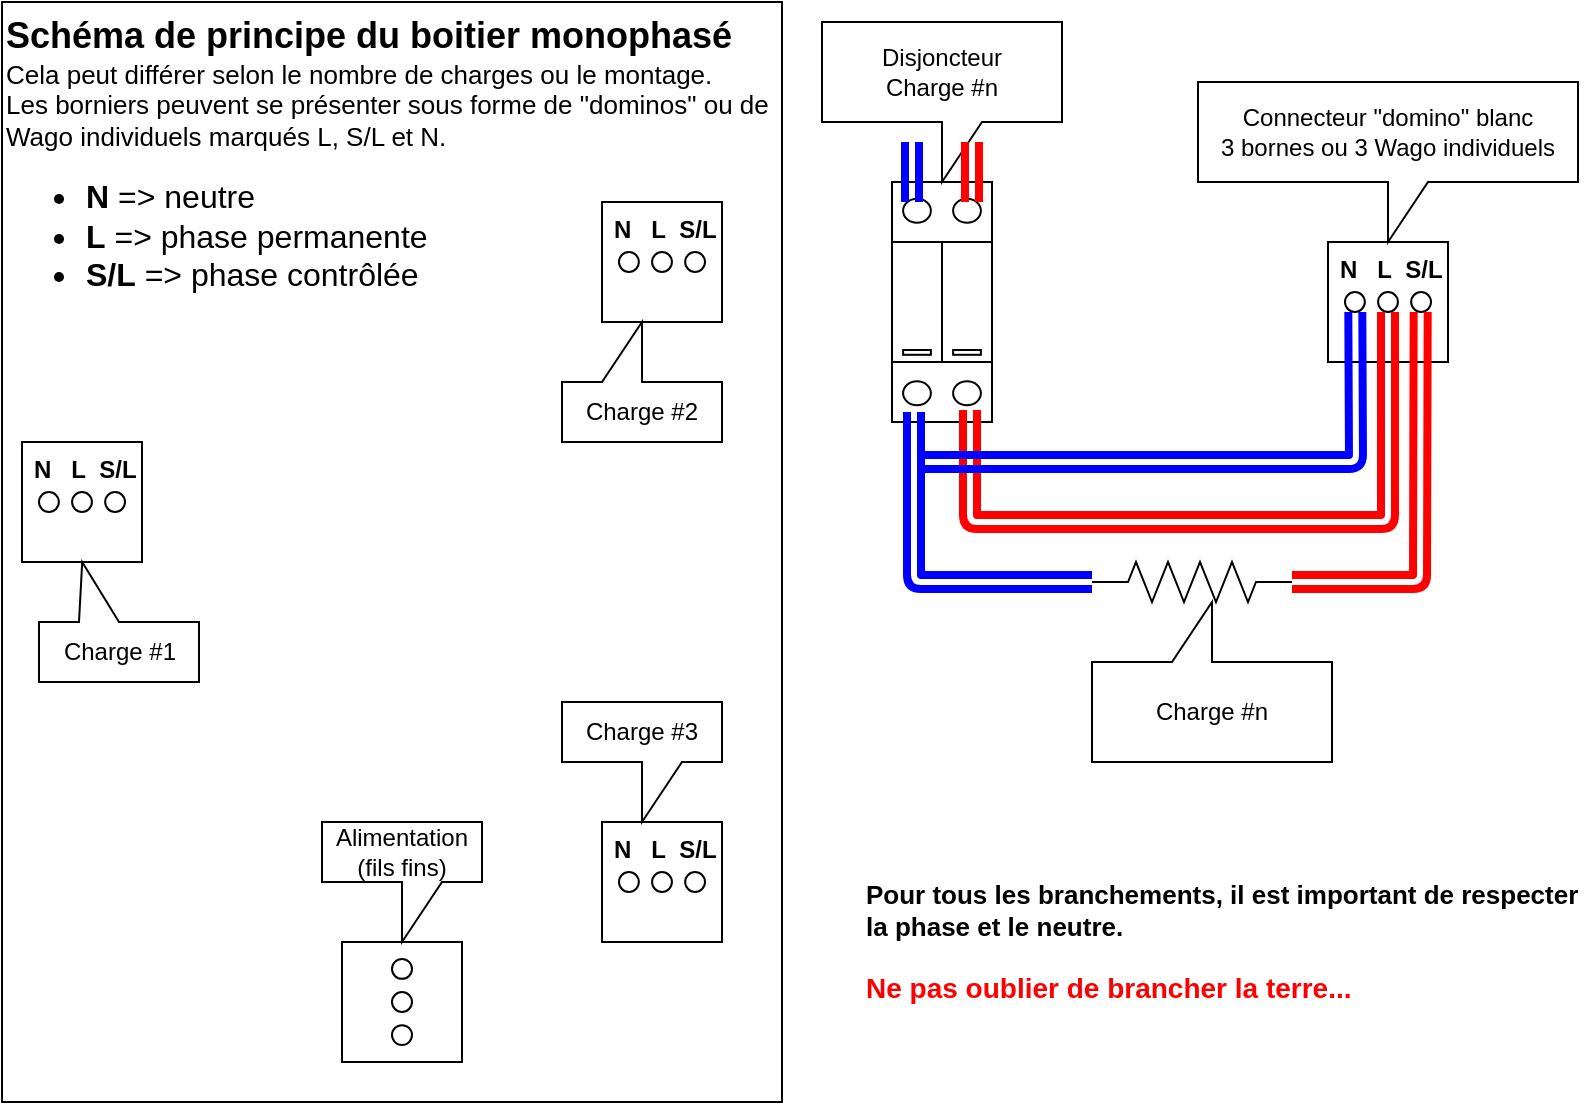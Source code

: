 <mxfile version="16.5.1" type="device"><diagram name="Page-1" id="7e0a89b8-554c-2b80-1dc8-d5c74ca68de4"><mxGraphModel dx="1102" dy="985" grid="1" gridSize="10" guides="1" tooltips="1" connect="1" arrows="1" fold="1" page="1" pageScale="1" pageWidth="827" pageHeight="583" background="#ffffff" math="0" shadow="0"><root><mxCell id="0"/><mxCell id="1" parent="0"/><mxCell id="nm547ZjQrcTAWtDK7rr3-16" value="&lt;div&gt;&lt;b style=&quot;font-size: 18px&quot;&gt;Schéma de principe du boitier monophasé&lt;/b&gt;&lt;/div&gt;&lt;font style=&quot;font-size: 13px&quot;&gt;&lt;div&gt;&lt;span&gt;Cela peut différer selon le nombre de charges ou le montage.&lt;/span&gt;&lt;/div&gt;Les borniers peuvent se présenter sous forme de &quot;dominos&quot; ou de Wago individuels marqués L, S/L et N.&lt;br&gt;&lt;ul&gt;&lt;li style=&quot;font-size: 16px&quot;&gt;&lt;font style=&quot;font-size: 16px&quot;&gt;&lt;b&gt;N&lt;/b&gt; =&amp;gt; neutre&lt;/font&gt;&lt;/li&gt;&lt;li style=&quot;font-size: 16px&quot;&gt;&lt;font style=&quot;font-size: 16px&quot;&gt;&lt;b&gt;L&lt;/b&gt; =&amp;gt; phase permanente&lt;/font&gt;&lt;/li&gt;&lt;li style=&quot;font-size: 16px&quot;&gt;&lt;font style=&quot;font-size: 16px&quot;&gt;&lt;b&gt;S/L&lt;/b&gt; =&amp;gt; phase contrôlée&lt;/font&gt;&lt;/li&gt;&lt;/ul&gt;&lt;/font&gt;" style="rounded=0;whiteSpace=wrap;html=1;verticalAlign=top;align=left;" parent="1" vertex="1"><mxGeometry x="10" y="10" width="390" height="550" as="geometry"/></mxCell><mxCell id="P47pTHpwBbHtv2b1lyid-33" value="" style="group;verticalAlign=top;" parent="1" vertex="1" connectable="0"><mxGeometry x="420" y="20" width="378" height="370" as="geometry"/></mxCell><mxCell id="nm547ZjQrcTAWtDK7rr3-2" value="&lt;b&gt;&amp;nbsp;N&amp;nbsp; &amp;nbsp;L&amp;nbsp; S/L&lt;/b&gt;" style="whiteSpace=wrap;html=1;aspect=fixed;verticalAlign=top;" parent="P47pTHpwBbHtv2b1lyid-33" vertex="1"><mxGeometry x="253" y="110" width="60" height="60" as="geometry"/></mxCell><mxCell id="nm547ZjQrcTAWtDK7rr3-1" value="" style="verticalLabelPosition=bottom;shadow=0;dashed=0;align=center;html=1;verticalAlign=top;shape=mxgraph.electrical.transmission.terminal_3_phase;pointerEvents=1;" parent="P47pTHpwBbHtv2b1lyid-33" vertex="1"><mxGeometry x="261.5" y="135" width="43" height="10" as="geometry"/></mxCell><mxCell id="nm547ZjQrcTAWtDK7rr3-4" value="Connecteur &quot;domino&quot; blanc&lt;br&gt;3 bornes ou 3 Wago individuels" style="shape=callout;whiteSpace=wrap;html=1;perimeter=calloutPerimeter;" parent="P47pTHpwBbHtv2b1lyid-33" vertex="1"><mxGeometry x="188" y="30" width="190" height="80" as="geometry"/></mxCell><mxCell id="nm547ZjQrcTAWtDK7rr3-5" value="" style="verticalLabelPosition=bottom;dashed=0;shadow=0;html=1;align=center;verticalAlign=top;shape=mxgraph.cabinets.surge_protection_2p;" parent="P47pTHpwBbHtv2b1lyid-33" vertex="1"><mxGeometry x="35" y="80" width="50" height="120" as="geometry"/></mxCell><mxCell id="nm547ZjQrcTAWtDK7rr3-6" value="Disjoncteur&lt;br&gt;Charge #n" style="shape=callout;whiteSpace=wrap;html=1;perimeter=calloutPerimeter;" parent="P47pTHpwBbHtv2b1lyid-33" vertex="1"><mxGeometry width="120" height="80" as="geometry"/></mxCell><mxCell id="nm547ZjQrcTAWtDK7rr3-7" value="" style="pointerEvents=1;verticalLabelPosition=bottom;shadow=0;dashed=0;align=center;html=1;verticalAlign=top;shape=mxgraph.electrical.resistors.resistor_2;" parent="P47pTHpwBbHtv2b1lyid-33" vertex="1"><mxGeometry x="135" y="270" width="100" height="20" as="geometry"/></mxCell><mxCell id="nm547ZjQrcTAWtDK7rr3-8" value="Charge #n" style="shape=callout;whiteSpace=wrap;html=1;perimeter=calloutPerimeter;direction=west;" parent="P47pTHpwBbHtv2b1lyid-33" vertex="1"><mxGeometry x="135" y="290" width="120" height="80" as="geometry"/></mxCell><mxCell id="nm547ZjQrcTAWtDK7rr3-9" value="" style="shape=link;html=1;exitX=0.78;exitY=0.95;exitDx=0;exitDy=0;exitPerimeter=0;entryX=0.5;entryY=1;entryDx=0;entryDy=0;entryPerimeter=0;fillColor=#a20025;shadow=0;strokeWidth=4;strokeColor=#FF0000;" parent="P47pTHpwBbHtv2b1lyid-33" source="nm547ZjQrcTAWtDK7rr3-5" target="nm547ZjQrcTAWtDK7rr3-1" edge="1"><mxGeometry width="100" relative="1" as="geometry"><mxPoint x="415" y="220" as="sourcePoint"/><mxPoint x="515" y="220" as="targetPoint"/><Array as="points"><mxPoint x="74" y="250"/><mxPoint x="283" y="250"/></Array></mxGeometry></mxCell><mxCell id="nm547ZjQrcTAWtDK7rr3-10" value="" style="shape=link;html=1;exitX=0.88;exitY=1;exitDx=0;exitDy=0;exitPerimeter=0;entryX=1;entryY=0.5;entryDx=0;entryDy=0;entryPerimeter=0;fillColor=#a20025;strokeWidth=4;strokeColor=#FF0000;" parent="P47pTHpwBbHtv2b1lyid-33" source="nm547ZjQrcTAWtDK7rr3-1" target="nm547ZjQrcTAWtDK7rr3-7" edge="1"><mxGeometry width="100" relative="1" as="geometry"><mxPoint x="345" y="260" as="sourcePoint"/><mxPoint x="561.16" y="211" as="targetPoint"/><Array as="points"><mxPoint x="299" y="280"/></Array></mxGeometry></mxCell><mxCell id="nm547ZjQrcTAWtDK7rr3-11" value="" style="shape=link;html=1;exitX=0;exitY=0.5;exitDx=0;exitDy=0;exitPerimeter=0;entryX=0.22;entryY=0.958;entryDx=0;entryDy=0;entryPerimeter=0;strokeWidth=4;fillColor=#0050ef;strokeColor=#0000FF;" parent="P47pTHpwBbHtv2b1lyid-33" source="nm547ZjQrcTAWtDK7rr3-7" target="nm547ZjQrcTAWtDK7rr3-5" edge="1"><mxGeometry width="100" relative="1" as="geometry"><mxPoint x="122.84" y="247.5" as="sourcePoint"/><mxPoint x="35" y="352.5" as="targetPoint"/><Array as="points"><mxPoint x="46" y="280"/></Array></mxGeometry></mxCell><mxCell id="nm547ZjQrcTAWtDK7rr3-12" value="" style="shape=link;html=1;strokeWidth=4;fillColor=#0050ef;strokeColor=#0000FF;width=4;" parent="P47pTHpwBbHtv2b1lyid-33" edge="1"><mxGeometry width="100" relative="1" as="geometry"><mxPoint x="45" y="90" as="sourcePoint"/><mxPoint x="45" y="60" as="targetPoint"/><Array as="points"><mxPoint x="45" y="90.04"/></Array></mxGeometry></mxCell><mxCell id="nm547ZjQrcTAWtDK7rr3-13" value="" style="shape=link;html=1;strokeWidth=4;fillColor=#0050ef;width=4;strokeColor=#FF0000;" parent="P47pTHpwBbHtv2b1lyid-33" edge="1"><mxGeometry width="100" relative="1" as="geometry"><mxPoint x="75" y="90" as="sourcePoint"/><mxPoint x="75" y="60" as="targetPoint"/><Array as="points"><mxPoint x="75" y="90.04"/><mxPoint x="75" y="80"/></Array></mxGeometry></mxCell><mxCell id="WvP-4srbXxM733UpWT3r-1" value="" style="shape=link;html=1;exitX=0.12;exitY=1;exitDx=0;exitDy=0;exitPerimeter=0;strokeWidth=4;fillColor=#0050ef;strokeColor=#0000FF;" parent="P47pTHpwBbHtv2b1lyid-33" source="nm547ZjQrcTAWtDK7rr3-1" edge="1"><mxGeometry width="100" relative="1" as="geometry"><mxPoint x="224" y="195.04" as="sourcePoint"/><mxPoint x="50" y="220" as="targetPoint"/><Array as="points"><mxPoint x="267" y="220"/><mxPoint x="130" y="220"/></Array></mxGeometry></mxCell><mxCell id="WvP-4srbXxM733UpWT3r-3" value="&lt;b&gt;&amp;nbsp;N&amp;nbsp; &amp;nbsp;L&amp;nbsp; S/L&lt;/b&gt;" style="whiteSpace=wrap;html=1;aspect=fixed;verticalAlign=top;" parent="1" vertex="1"><mxGeometry x="20" y="230" width="60" height="60" as="geometry"/></mxCell><mxCell id="WvP-4srbXxM733UpWT3r-4" value="" style="verticalLabelPosition=bottom;shadow=0;dashed=0;align=center;html=1;verticalAlign=top;shape=mxgraph.electrical.transmission.terminal_3_phase;pointerEvents=1;" parent="1" vertex="1"><mxGeometry x="28.5" y="255" width="43" height="10" as="geometry"/></mxCell><mxCell id="WvP-4srbXxM733UpWT3r-5" value="&lt;b&gt;&amp;nbsp;N&amp;nbsp; &amp;nbsp;L&amp;nbsp; S/L&lt;/b&gt;" style="whiteSpace=wrap;html=1;aspect=fixed;verticalAlign=top;" parent="1" vertex="1"><mxGeometry x="310" y="110" width="60" height="60" as="geometry"/></mxCell><mxCell id="WvP-4srbXxM733UpWT3r-6" value="" style="verticalLabelPosition=bottom;shadow=0;dashed=0;align=center;html=1;verticalAlign=top;shape=mxgraph.electrical.transmission.terminal_3_phase;pointerEvents=1;" parent="1" vertex="1"><mxGeometry x="318.5" y="135" width="43" height="10" as="geometry"/></mxCell><mxCell id="WvP-4srbXxM733UpWT3r-7" value="&lt;b&gt;&amp;nbsp;N&amp;nbsp; &amp;nbsp;L&amp;nbsp; S/L&lt;/b&gt;" style="whiteSpace=wrap;html=1;aspect=fixed;verticalAlign=top;" parent="1" vertex="1"><mxGeometry x="310" y="420" width="60" height="60" as="geometry"/></mxCell><mxCell id="WvP-4srbXxM733UpWT3r-8" value="" style="verticalLabelPosition=bottom;shadow=0;dashed=0;align=center;html=1;verticalAlign=top;shape=mxgraph.electrical.transmission.terminal_3_phase;pointerEvents=1;" parent="1" vertex="1"><mxGeometry x="318.5" y="445" width="43" height="10" as="geometry"/></mxCell><mxCell id="WvP-4srbXxM733UpWT3r-10" value="Charge #1" style="shape=callout;whiteSpace=wrap;html=1;perimeter=calloutPerimeter;direction=west;position2=0.73;" parent="1" vertex="1"><mxGeometry x="28.5" y="290" width="80" height="60" as="geometry"/></mxCell><mxCell id="WvP-4srbXxM733UpWT3r-11" value="Charge #2" style="shape=callout;whiteSpace=wrap;html=1;perimeter=calloutPerimeter;direction=west;" parent="1" vertex="1"><mxGeometry x="290" y="170" width="80" height="60" as="geometry"/></mxCell><mxCell id="WvP-4srbXxM733UpWT3r-12" value="Charge #3" style="shape=callout;whiteSpace=wrap;html=1;perimeter=calloutPerimeter;direction=east;" parent="1" vertex="1"><mxGeometry x="290" y="360" width="80" height="60" as="geometry"/></mxCell><mxCell id="WvP-4srbXxM733UpWT3r-13" value="" style="whiteSpace=wrap;html=1;aspect=fixed;verticalAlign=top;" parent="1" vertex="1"><mxGeometry x="180" y="480" width="60" height="60" as="geometry"/></mxCell><mxCell id="WvP-4srbXxM733UpWT3r-14" value="" style="verticalLabelPosition=bottom;shadow=0;dashed=0;align=center;html=1;verticalAlign=top;shape=mxgraph.electrical.transmission.terminal_3_phase;pointerEvents=1;direction=south;" parent="1" vertex="1"><mxGeometry x="205" y="488.5" width="10" height="43" as="geometry"/></mxCell><mxCell id="WvP-4srbXxM733UpWT3r-15" value="Alimentation&lt;br&gt;(fils fins)" style="shape=callout;whiteSpace=wrap;html=1;perimeter=calloutPerimeter;direction=east;" parent="1" vertex="1"><mxGeometry x="170" y="420" width="80" height="60" as="geometry"/></mxCell><mxCell id="WvP-4srbXxM733UpWT3r-16" value="&lt;b&gt;&lt;font style=&quot;font-size: 13px&quot;&gt;Pour tous les branchements, il est important de respecter la phase et le neutre.&lt;/font&gt;&lt;/b&gt;&lt;br&gt;&lt;br&gt;&lt;b&gt;&lt;font color=&quot;#ff0000&quot; style=&quot;font-size: 14px&quot;&gt;Ne pas oublier de brancher la terre...&lt;/font&gt;&lt;/b&gt;" style="text;html=1;strokeColor=none;fillColor=none;align=left;verticalAlign=middle;whiteSpace=wrap;rounded=0;" parent="1" vertex="1"><mxGeometry x="440" y="440" width="360" height="80" as="geometry"/></mxCell></root></mxGraphModel></diagram></mxfile>
